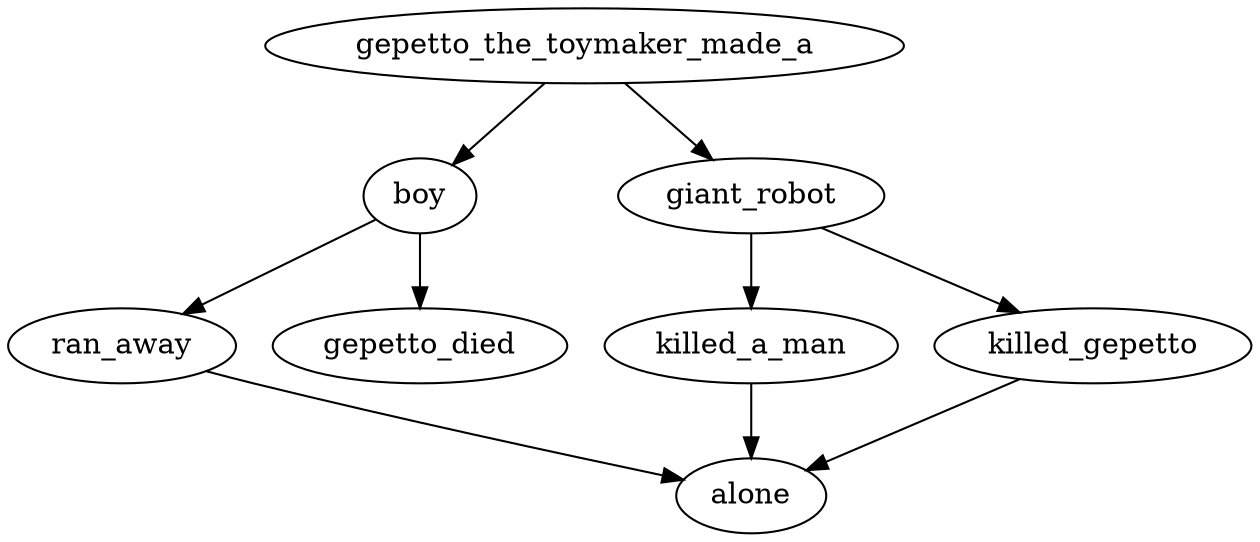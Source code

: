 digraph G {
	gepetto_the_toymaker_made_a -> { boy giant_robot };
	boy -> ran_away -> alone;
	boy -> gepetto_died [tooltip="stay with Gepetto"];
	giant_robot -> { killed_a_man killed_gepetto } -> alone;
}
